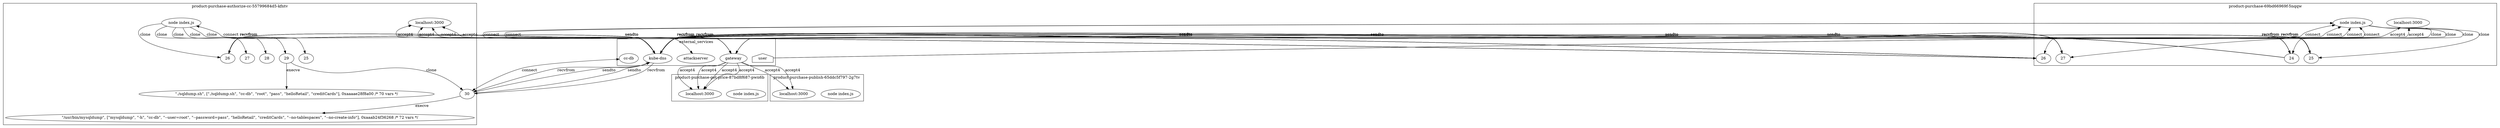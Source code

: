 digraph G {
	subgraph "cluster_ product-purchase-authorize-cc-55799684d5-kfntv " {
		label=" product-purchase-authorize-cc-55799684d5-kfntv "
		26190 [label="node index.js"]
		"product-purchase-authorize-cc_localhost_3000" [label="localhost:3000"]
		"product-purchase-authorize-cc_localhost_3000" [label="localhost:3000"]
		26190 -> 31204 [label=clone]
		26190 -> 31202 [label=clone]
		26190 -> 31211 [label=clone]
		26190 -> 31210 [label=clone]
		"product-purchase-authorize-cc_localhost_3000" [label="localhost:3000"]
		"product-purchase-authorize-cc_localhost_3000" [label="localhost:3000"]
		26190 -> 31979 [label=clone]
		31204 [label=25]
		31202 [label=26]
		31211 [label=27]
		31210 [label=28]
		31979 [label=29]
		" product-purchase-authorize-cc-55799684d5-kfntv _./sqldump.sh cc-db root pass helloRetail creditCards" [label="\"./sqldump.sh\", [\"./sqldump.sh\", \"cc-db\", \"root\", \"pass\", \"helloRetail\", \"creditCards\"], 0xaaaae28f8a00 /* 70 vars */"]
		31979 -> " product-purchase-authorize-cc-55799684d5-kfntv _./sqldump.sh cc-db root pass helloRetail creditCards" [label=execve]
		31979 -> 31986 [label=clone]
		31986 [label=30]
		" product-purchase-authorize-cc-55799684d5-kfntv _mysqldump -h cc-db --user=root --password=pass helloRetail creditCards --no-tablespaces --no-create-info" [label="\"/usr/bin/mysqldump\", [\"mysqldump\", \"-h\", \"cc-db\", \"--user=root\", \"--password=pass\", \"helloRetail\", \"creditCards\", \"--no-tablespaces\", \"--no-create-info\"], 0xaaab24f36268 /* 72 vars */"]
		31986 -> " product-purchase-authorize-cc-55799684d5-kfntv _mysqldump -h cc-db --user=root --password=pass helloRetail creditCards --no-tablespaces --no-create-info" [label=execve]
	}
	subgraph "cluster_ product-purchase-69bd66969f-5nqqw " {
		label=" product-purchase-69bd66969f-5nqqw "
		27142 [label="node index.js"]
		"product-purchase_localhost_3000" [label="localhost:3000"]
		"product-purchase_localhost_3000" [label="localhost:3000"]
		27142 -> 31136 [label=clone]
		27142 -> 31146 [label=clone]
		27142 -> 31139 [label=clone]
		27142 -> 31155 [label=clone]
		31136 [label=24]
		31146 [label=25]
		31139 [label=26]
		31155 [label=27]
	}
	subgraph "cluster_ product-purchase-get-price-87bd8f687-pwn6b " {
		label=" product-purchase-get-price-87bd8f687-pwn6b "
		28397 [label="node index.js"]
		"product-purchase-get-price_localhost_3000" [label="localhost:3000"]
		"product-purchase-get-price_localhost_3000" [label="localhost:3000"]
		"product-purchase-get-price_localhost_3000" [label="localhost:3000"]
		"product-purchase-get-price_localhost_3000" [label="localhost:3000"]
	}
	subgraph "cluster_ product-purchase-publish-65ddc5f797-2g7tv " {
		label=" product-purchase-publish-65ddc5f797-2g7tv "
		29878 [label="node index.js"]
		"product-purchase-publish_localhost_3000" [label="localhost:3000"]
		"product-purchase-publish_localhost_3000" [label="localhost:3000"]
	}
	subgraph cluster_services {
		label=external_services
		user [shape=house]
		"10.107.89.58_8080" -> "product-purchase-authorize-cc_localhost_3000" [label=accept4]
		"10.107.89.58_8080" -> "product-purchase-authorize-cc_localhost_3000" [label=accept4]
		"10.108.73.56_8889" [label=attackserver]
		26190 -> "10.108.73.56_8889" [label=connect dir=both]
		"10.107.89.58_8080" -> "product-purchase-authorize-cc_localhost_3000" [label=accept4]
		"10.107.89.58_8080" -> "product-purchase-authorize-cc_localhost_3000" [label=accept4]
		"10.96.0.10_53" [label="kube-dns"]
		31202 -> "10.96.0.10_53" [label=sendto]
		"10.96.0.10_53" [label="kube-dns"]
		31202 -> "10.96.0.10_53" [label=sendto]
		"10.96.0.10_53" [label="kube-dns"]
		"10.96.0.10_53" -> 31202 [label=recvfrom]
		"10.96.0.10_53" [label="kube-dns"]
		"10.96.0.10_53" -> 31202 [label=recvfrom]
		"10.96.0.10_53" [label="kube-dns"]
		31202 -> "10.96.0.10_53" [label=sendto]
		"10.96.0.10_53" [label="kube-dns"]
		31202 -> "10.96.0.10_53" [label=sendto]
		"10.96.0.10_53" [label="kube-dns"]
		"10.96.0.10_53" -> 31202 [label=recvfrom]
		"10.96.0.10_53" [label="kube-dns"]
		"10.96.0.10_53" -> 31202 [label=recvfrom]
		"10.96.0.10_53" [label="kube-dns"]
		31202 -> "10.96.0.10_53" [label=sendto]
		"10.96.0.10_53" [label="kube-dns"]
		31202 -> "10.96.0.10_53" [label=sendto]
		"10.96.0.10_53" [label="kube-dns"]
		"10.96.0.10_53" -> 31202 [label=recvfrom]
		"10.96.0.10_53" [label="kube-dns"]
		"10.96.0.10_53" -> 31202 [label=recvfrom]
		"10.96.0.10_53" [label="kube-dns"]
		31202 -> "10.96.0.10_53" [label=sendto]
		"10.96.0.10_53" [label="kube-dns"]
		31202 -> "10.96.0.10_53" [label=sendto]
		"10.96.0.10_53" [label="kube-dns"]
		"10.96.0.10_53" -> 31202 [label=recvfrom]
		"10.96.0.10_53" [label="kube-dns"]
		"10.96.0.10_53" -> 31202 [label=recvfrom]
		"10.96.0.10_53" [label="kube-dns"]
		31986 -> "10.96.0.10_53" [label=sendto]
		"10.96.0.10_53" [label="kube-dns"]
		31986 -> "10.96.0.10_53" [label=sendto]
		"10.96.0.10_53" [label="kube-dns"]
		"10.96.0.10_53" -> 31986 [label=recvfrom]
		"10.96.0.10_53" [label="kube-dns"]
		"10.96.0.10_53" -> 31986 [label=recvfrom]
		"10.106.26.154_3306" [label="cc-db"]
		31986 -> "10.106.26.154_3306" [label=connect dir=both]
		user -> "product-purchase_localhost_3000" [label=accept4]
		user -> "product-purchase_localhost_3000" [label=accept4]
		"10.107.89.58_8080" [label=gateway]
		27142 -> "10.107.89.58_8080" [label=connect dir=both]
		"10.107.89.58_8080" [label=gateway]
		27142 -> "10.107.89.58_8080" [label=connect dir=both]
		"10.107.89.58_8080" [label=gateway]
		27142 -> "10.107.89.58_8080" [label=connect dir=both]
		"10.107.89.58_8080" [label=gateway]
		27142 -> "10.107.89.58_8080" [label=connect dir=both]
		"10.107.89.58_8080" [label=gateway]
		27142 -> "10.107.89.58_8080" [label=connect dir=both]
		"10.107.89.58_8080" [label=gateway]
		27142 -> "10.107.89.58_8080" [label=connect dir=both]
		"10.96.0.10_53" [label="kube-dns"]
		31136 -> "10.96.0.10_53" [label=sendto]
		"10.96.0.10_53" [label="kube-dns"]
		31136 -> "10.96.0.10_53" [label=sendto]
		"10.96.0.10_53" [label="kube-dns"]
		"10.96.0.10_53" -> 31136 [label=recvfrom]
		"10.96.0.10_53" [label="kube-dns"]
		"10.96.0.10_53" -> 31136 [label=recvfrom]
		"10.96.0.10_53" [label="kube-dns"]
		31136 -> "10.96.0.10_53" [label=sendto]
		"10.96.0.10_53" [label="kube-dns"]
		31136 -> "10.96.0.10_53" [label=sendto]
		"10.96.0.10_53" [label="kube-dns"]
		"10.96.0.10_53" -> 31136 [label=recvfrom]
		"10.96.0.10_53" [label="kube-dns"]
		"10.96.0.10_53" -> 31136 [label=recvfrom]
		"10.96.0.10_53" [label="kube-dns"]
		31136 -> "10.96.0.10_53" [label=sendto]
		"10.96.0.10_53" [label="kube-dns"]
		31136 -> "10.96.0.10_53" [label=sendto]
		"10.96.0.10_53" [label="kube-dns"]
		"10.96.0.10_53" -> 31136 [label=recvfrom]
		"10.96.0.10_53" [label="kube-dns"]
		"10.96.0.10_53" -> 31136 [label=recvfrom]
		"10.96.0.10_53" [label="kube-dns"]
		31136 -> "10.96.0.10_53" [label=sendto]
		"10.96.0.10_53" [label="kube-dns"]
		31136 -> "10.96.0.10_53" [label=sendto]
		"10.96.0.10_53" [label="kube-dns"]
		"10.96.0.10_53" -> 31136 [label=recvfrom]
		"10.96.0.10_53" [label="kube-dns"]
		"10.96.0.10_53" -> 31136 [label=recvfrom]
		"10.96.0.10_53" [label="kube-dns"]
		31136 -> "10.96.0.10_53" [label=sendto]
		"10.96.0.10_53" [label="kube-dns"]
		31136 -> "10.96.0.10_53" [label=sendto]
		"10.96.0.10_53" [label="kube-dns"]
		"10.96.0.10_53" -> 31136 [label=recvfrom]
		"10.96.0.10_53" [label="kube-dns"]
		"10.96.0.10_53" -> 31136 [label=recvfrom]
		"10.96.0.10_53" [label="kube-dns"]
		31136 -> "10.96.0.10_53" [label=sendto]
		"10.96.0.10_53" [label="kube-dns"]
		31136 -> "10.96.0.10_53" [label=sendto]
		"10.96.0.10_53" [label="kube-dns"]
		"10.96.0.10_53" -> 31136 [label=recvfrom]
		"10.96.0.10_53" [label="kube-dns"]
		"10.96.0.10_53" -> 31136 [label=recvfrom]
		"10.96.0.10_53" [label="kube-dns"]
		31136 -> "10.96.0.10_53" [label=sendto]
		"10.96.0.10_53" [label="kube-dns"]
		31136 -> "10.96.0.10_53" [label=sendto]
		"10.96.0.10_53" [label="kube-dns"]
		"10.96.0.10_53" -> 31136 [label=recvfrom]
		"10.96.0.10_53" [label="kube-dns"]
		"10.96.0.10_53" -> 31136 [label=recvfrom]
		"10.96.0.10_53" [label="kube-dns"]
		31136 -> "10.96.0.10_53" [label=sendto]
		"10.96.0.10_53" [label="kube-dns"]
		31136 -> "10.96.0.10_53" [label=sendto]
		"10.96.0.10_53" [label="kube-dns"]
		"10.96.0.10_53" -> 31136 [label=recvfrom]
		"10.96.0.10_53" [label="kube-dns"]
		"10.96.0.10_53" -> 31136 [label=recvfrom]
		"10.96.0.10_53" [label="kube-dns"]
		31146 -> "10.96.0.10_53" [label=sendto]
		"10.96.0.10_53" [label="kube-dns"]
		31146 -> "10.96.0.10_53" [label=sendto]
		"10.96.0.10_53" [label="kube-dns"]
		"10.96.0.10_53" -> 31146 [label=recvfrom]
		"10.96.0.10_53" [label="kube-dns"]
		"10.96.0.10_53" -> 31146 [label=recvfrom]
		"10.96.0.10_53" [label="kube-dns"]
		31146 -> "10.96.0.10_53" [label=sendto]
		"10.96.0.10_53" [label="kube-dns"]
		31146 -> "10.96.0.10_53" [label=sendto]
		"10.96.0.10_53" [label="kube-dns"]
		"10.96.0.10_53" -> 31146 [label=recvfrom]
		"10.96.0.10_53" [label="kube-dns"]
		"10.96.0.10_53" -> 31146 [label=recvfrom]
		"10.96.0.10_53" [label="kube-dns"]
		31146 -> "10.96.0.10_53" [label=sendto]
		"10.96.0.10_53" [label="kube-dns"]
		31146 -> "10.96.0.10_53" [label=sendto]
		"10.96.0.10_53" [label="kube-dns"]
		"10.96.0.10_53" -> 31146 [label=recvfrom]
		"10.96.0.10_53" [label="kube-dns"]
		"10.96.0.10_53" -> 31146 [label=recvfrom]
		"10.96.0.10_53" [label="kube-dns"]
		31146 -> "10.96.0.10_53" [label=sendto]
		"10.96.0.10_53" [label="kube-dns"]
		31146 -> "10.96.0.10_53" [label=sendto]
		"10.96.0.10_53" [label="kube-dns"]
		"10.96.0.10_53" -> 31146 [label=recvfrom]
		"10.96.0.10_53" [label="kube-dns"]
		"10.96.0.10_53" -> 31146 [label=recvfrom]
		"10.96.0.10_53" [label="kube-dns"]
		31139 -> "10.96.0.10_53" [label=sendto]
		"10.96.0.10_53" [label="kube-dns"]
		31139 -> "10.96.0.10_53" [label=sendto]
		"10.96.0.10_53" [label="kube-dns"]
		"10.96.0.10_53" -> 31139 [label=recvfrom]
		"10.96.0.10_53" [label="kube-dns"]
		"10.96.0.10_53" -> 31139 [label=recvfrom]
		"10.96.0.10_53" [label="kube-dns"]
		31139 -> "10.96.0.10_53" [label=sendto]
		"10.96.0.10_53" [label="kube-dns"]
		31139 -> "10.96.0.10_53" [label=sendto]
		"10.96.0.10_53" [label="kube-dns"]
		"10.96.0.10_53" -> 31139 [label=recvfrom]
		"10.96.0.10_53" [label="kube-dns"]
		"10.96.0.10_53" -> 31139 [label=recvfrom]
		"10.96.0.10_53" [label="kube-dns"]
		31139 -> "10.96.0.10_53" [label=sendto]
		"10.96.0.10_53" [label="kube-dns"]
		31139 -> "10.96.0.10_53" [label=sendto]
		"10.96.0.10_53" [label="kube-dns"]
		"10.96.0.10_53" -> 31139 [label=recvfrom]
		"10.96.0.10_53" [label="kube-dns"]
		"10.96.0.10_53" -> 31139 [label=recvfrom]
		"10.96.0.10_53" [label="kube-dns"]
		31139 -> "10.96.0.10_53" [label=sendto]
		"10.96.0.10_53" [label="kube-dns"]
		31139 -> "10.96.0.10_53" [label=sendto]
		"10.96.0.10_53" [label="kube-dns"]
		"10.96.0.10_53" -> 31139 [label=recvfrom]
		"10.96.0.10_53" [label="kube-dns"]
		"10.96.0.10_53" -> 31139 [label=recvfrom]
		"10.96.0.10_53" [label="kube-dns"]
		31139 -> "10.96.0.10_53" [label=sendto]
		"10.96.0.10_53" [label="kube-dns"]
		31139 -> "10.96.0.10_53" [label=sendto]
		"10.96.0.10_53" [label="kube-dns"]
		"10.96.0.10_53" -> 31139 [label=recvfrom]
		"10.96.0.10_53" [label="kube-dns"]
		"10.96.0.10_53" -> 31139 [label=recvfrom]
		"10.96.0.10_53" [label="kube-dns"]
		31139 -> "10.96.0.10_53" [label=sendto]
		"10.96.0.10_53" [label="kube-dns"]
		31139 -> "10.96.0.10_53" [label=sendto]
		"10.96.0.10_53" [label="kube-dns"]
		"10.96.0.10_53" -> 31139 [label=recvfrom]
		"10.96.0.10_53" [label="kube-dns"]
		"10.96.0.10_53" -> 31139 [label=recvfrom]
		"10.96.0.10_53" [label="kube-dns"]
		31139 -> "10.96.0.10_53" [label=sendto]
		"10.96.0.10_53" [label="kube-dns"]
		31139 -> "10.96.0.10_53" [label=sendto]
		"10.96.0.10_53" [label="kube-dns"]
		"10.96.0.10_53" -> 31139 [label=recvfrom]
		"10.96.0.10_53" [label="kube-dns"]
		"10.96.0.10_53" -> 31139 [label=recvfrom]
		"10.96.0.10_53" [label="kube-dns"]
		31139 -> "10.96.0.10_53" [label=sendto]
		"10.96.0.10_53" [label="kube-dns"]
		31139 -> "10.96.0.10_53" [label=sendto]
		"10.96.0.10_53" [label="kube-dns"]
		"10.96.0.10_53" -> 31139 [label=recvfrom]
		"10.96.0.10_53" [label="kube-dns"]
		"10.96.0.10_53" -> 31139 [label=recvfrom]
		"10.96.0.10_53" [label="kube-dns"]
		31155 -> "10.96.0.10_53" [label=sendto]
		"10.96.0.10_53" [label="kube-dns"]
		31155 -> "10.96.0.10_53" [label=sendto]
		"10.96.0.10_53" [label="kube-dns"]
		"10.96.0.10_53" -> 31155 [label=recvfrom]
		"10.96.0.10_53" [label="kube-dns"]
		"10.96.0.10_53" -> 31155 [label=recvfrom]
		"10.96.0.10_53" [label="kube-dns"]
		31155 -> "10.96.0.10_53" [label=sendto]
		"10.96.0.10_53" [label="kube-dns"]
		31155 -> "10.96.0.10_53" [label=sendto]
		"10.96.0.10_53" [label="kube-dns"]
		"10.96.0.10_53" -> 31155 [label=recvfrom]
		"10.96.0.10_53" [label="kube-dns"]
		"10.96.0.10_53" -> 31155 [label=recvfrom]
		"10.96.0.10_53" [label="kube-dns"]
		31155 -> "10.96.0.10_53" [label=sendto]
		"10.96.0.10_53" [label="kube-dns"]
		31155 -> "10.96.0.10_53" [label=sendto]
		"10.96.0.10_53" [label="kube-dns"]
		"10.96.0.10_53" -> 31155 [label=recvfrom]
		"10.96.0.10_53" [label="kube-dns"]
		"10.96.0.10_53" -> 31155 [label=recvfrom]
		"10.96.0.10_53" [label="kube-dns"]
		31155 -> "10.96.0.10_53" [label=sendto]
		"10.96.0.10_53" [label="kube-dns"]
		31155 -> "10.96.0.10_53" [label=sendto]
		"10.96.0.10_53" [label="kube-dns"]
		"10.96.0.10_53" -> 31155 [label=recvfrom]
		"10.96.0.10_53" [label="kube-dns"]
		"10.96.0.10_53" -> 31155 [label=recvfrom]
		"10.107.89.58_8080" -> "product-purchase-get-price_localhost_3000" [label=accept4]
		"10.107.89.58_8080" -> "product-purchase-get-price_localhost_3000" [label=accept4]
		"10.107.89.58_8080" -> "product-purchase-get-price_localhost_3000" [label=accept4]
		"10.107.89.58_8080" -> "product-purchase-get-price_localhost_3000" [label=accept4]
		"10.107.89.58_8080" -> "product-purchase-publish_localhost_3000" [label=accept4]
		"10.107.89.58_8080" -> "product-purchase-publish_localhost_3000" [label=accept4]
	}
}
